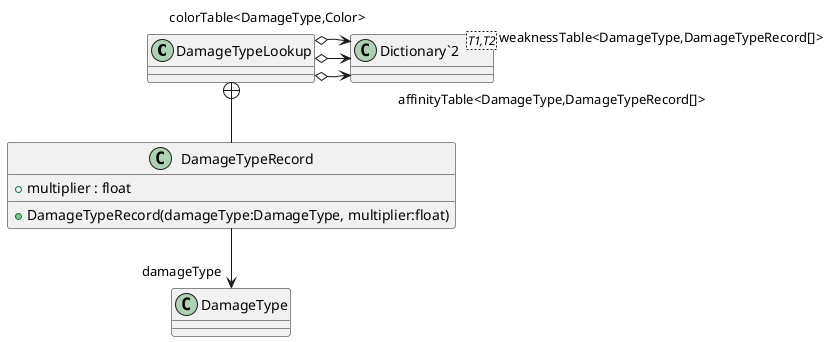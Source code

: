 @startuml
class DamageTypeLookup {
}
class DamageTypeRecord {
    + multiplier : float
    + DamageTypeRecord(damageType:DamageType, multiplier:float)
}
class "Dictionary`2"<T1,T2> {
}
DamageTypeLookup o-> "affinityTable<DamageType,DamageTypeRecord[]>" "Dictionary`2"
DamageTypeLookup o-> "weaknessTable<DamageType,DamageTypeRecord[]>" "Dictionary`2"
DamageTypeLookup o-> "colorTable<DamageType,Color>" "Dictionary`2"
DamageTypeLookup +-- DamageTypeRecord
DamageTypeRecord --> "damageType" DamageType
@enduml
